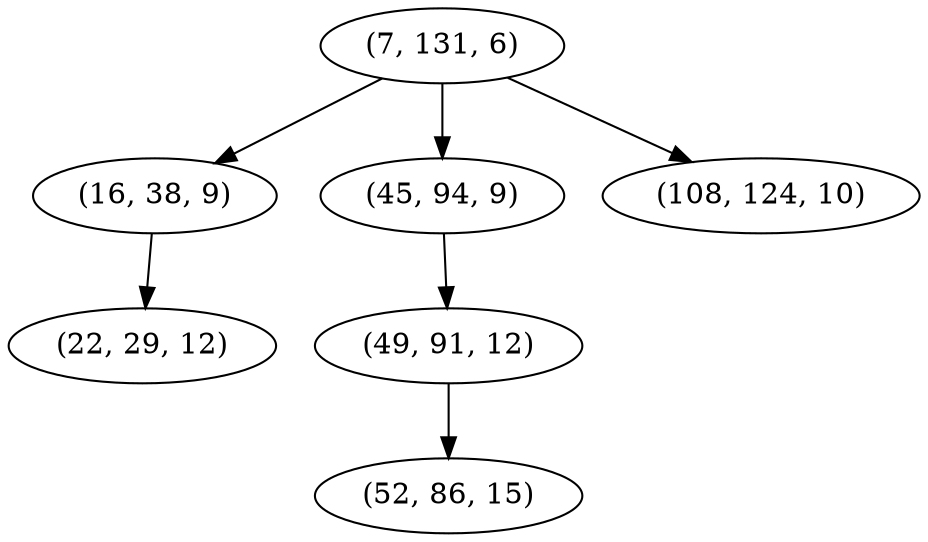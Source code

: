 digraph tree {
    "(7, 131, 6)";
    "(16, 38, 9)";
    "(22, 29, 12)";
    "(45, 94, 9)";
    "(49, 91, 12)";
    "(52, 86, 15)";
    "(108, 124, 10)";
    "(7, 131, 6)" -> "(16, 38, 9)";
    "(7, 131, 6)" -> "(45, 94, 9)";
    "(7, 131, 6)" -> "(108, 124, 10)";
    "(16, 38, 9)" -> "(22, 29, 12)";
    "(45, 94, 9)" -> "(49, 91, 12)";
    "(49, 91, 12)" -> "(52, 86, 15)";
}
